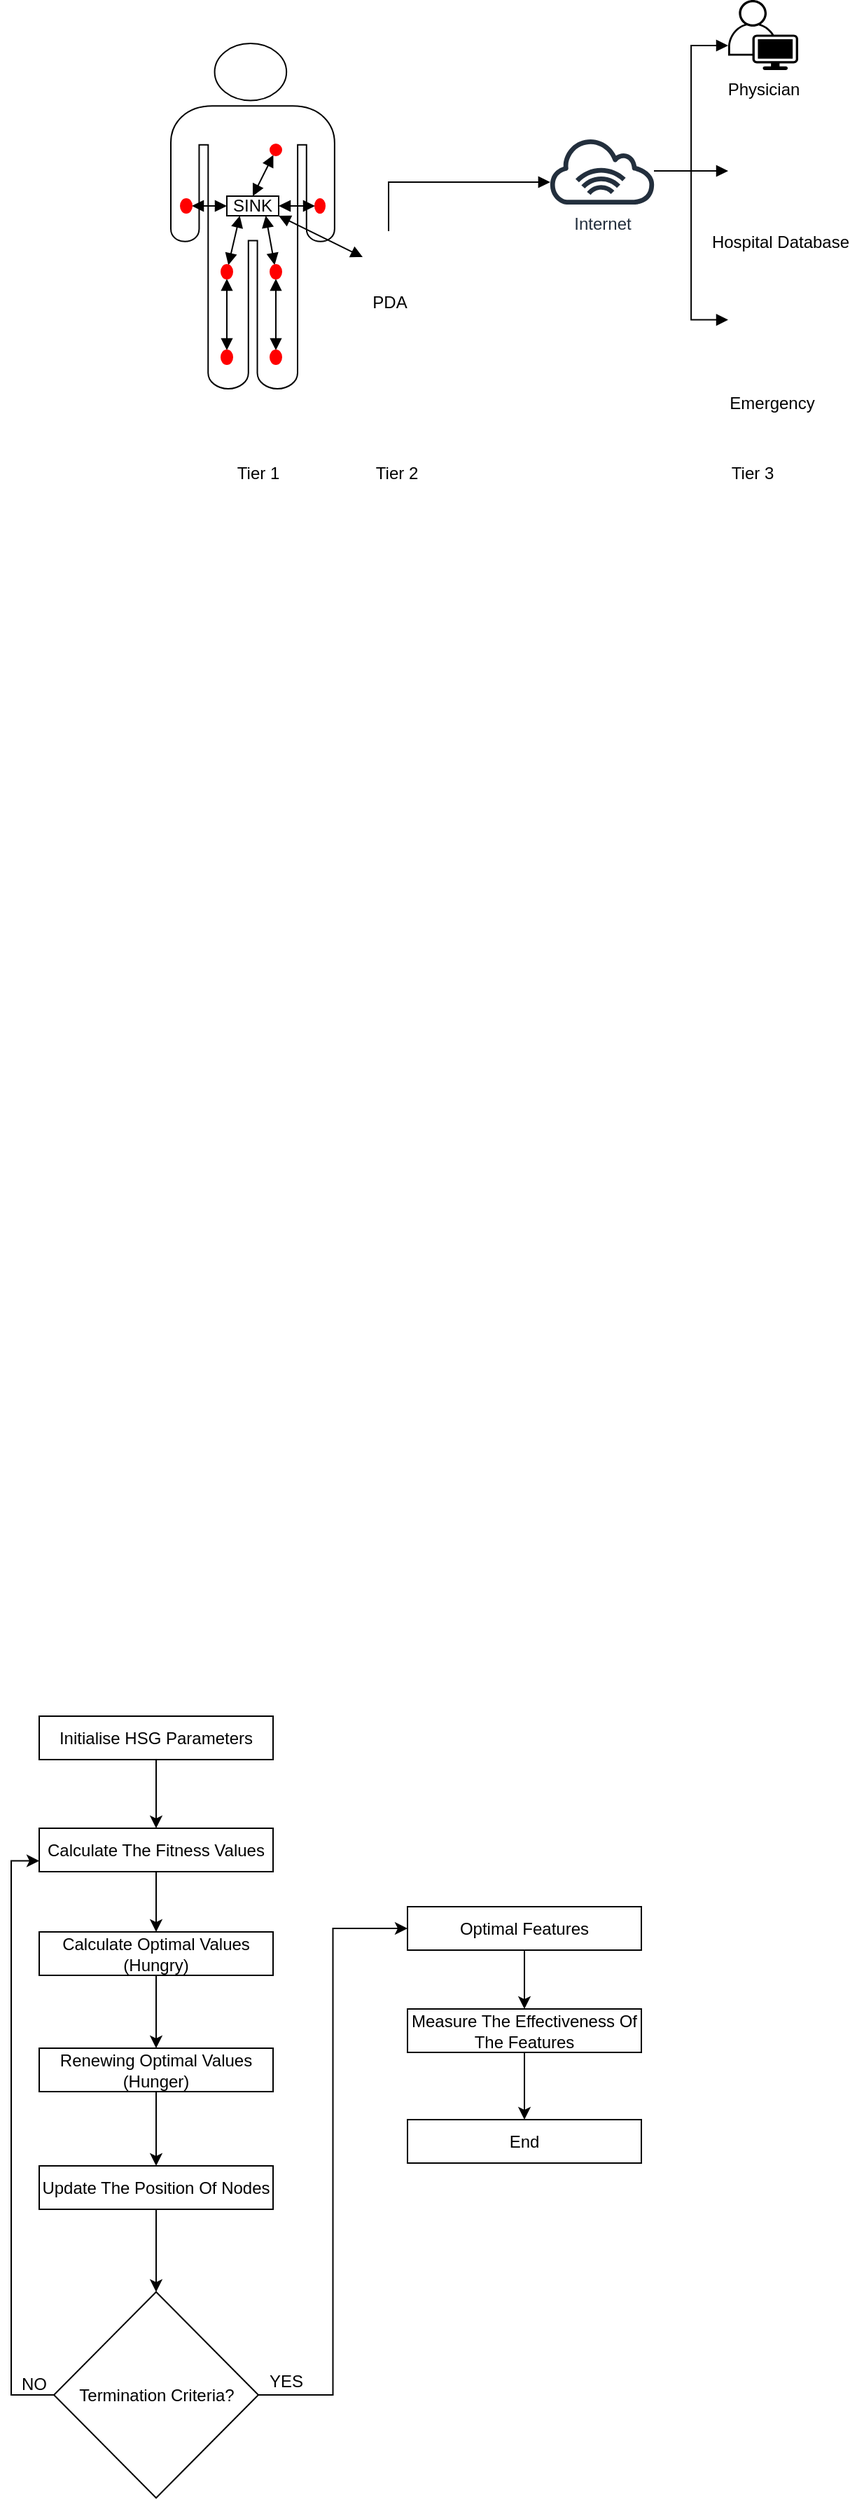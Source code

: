 <mxfile version="21.0.2" type="github">
  <diagram id="KdkBPKrEq4bngwRAP6pD" name="Page-1">
    <mxGraphModel dx="954" dy="616" grid="0" gridSize="10" guides="1" tooltips="1" connect="1" arrows="1" fold="1" page="1" pageScale="1" pageWidth="827" pageHeight="1169" math="0" shadow="0">
      <root>
        <mxCell id="0" />
        <mxCell id="1" parent="0" />
        <mxCell id="K7mLLM8VNK1RUqNP_vN0-10" value="Physician" style="points=[[0.35,0,0],[0.98,0.51,0],[1,0.71,0],[0.67,1,0],[0,0.795,0],[0,0.65,0]];verticalLabelPosition=bottom;sketch=0;html=1;verticalAlign=top;aspect=fixed;align=center;pointerEvents=1;shape=mxgraph.cisco19.user;fillColor=#000000;strokeColor=none;" parent="1" vertex="1">
          <mxGeometry x="628" y="74" width="50" height="50" as="geometry" />
        </mxCell>
        <mxCell id="K7mLLM8VNK1RUqNP_vN0-57" value="" style="shape=mxgraph.signs.people.man_1;html=1;pointerEvents=1;fillColor=#FFFFFF;strokeColor=default;verticalLabelPosition=bottom;verticalAlign=top;align=center;strokeWidth=1;fillStyle=solid;perimeterSpacing=4;" parent="1" vertex="1">
          <mxGeometry x="230" y="105" width="117" height="246.5" as="geometry" />
        </mxCell>
        <mxCell id="K7mLLM8VNK1RUqNP_vN0-67" style="edgeStyle=none;rounded=0;orthogonalLoop=1;jettySize=auto;html=1;startArrow=block;startFill=1;endArrow=block;endFill=1;entryX=0.5;entryY=1;entryDx=0;entryDy=0;" parent="1" source="K7mLLM8VNK1RUqNP_vN0-43" target="K7mLLM8VNK1RUqNP_vN0-60" edge="1">
          <mxGeometry relative="1" as="geometry">
            <mxPoint x="297" y="272" as="targetPoint" />
          </mxGeometry>
        </mxCell>
        <mxCell id="K7mLLM8VNK1RUqNP_vN0-43" value="" style="ellipse;fillColor=strokeColor;strokeColor=#FF0000;" parent="1" vertex="1">
          <mxGeometry x="301" y="324" width="8" height="10" as="geometry" />
        </mxCell>
        <mxCell id="K7mLLM8VNK1RUqNP_vN0-68" style="edgeStyle=none;rounded=0;orthogonalLoop=1;jettySize=auto;html=1;entryX=0.5;entryY=1;entryDx=0;entryDy=0;startArrow=block;startFill=1;endArrow=block;endFill=1;" parent="1" source="K7mLLM8VNK1RUqNP_vN0-47" target="K7mLLM8VNK1RUqNP_vN0-61" edge="1">
          <mxGeometry relative="1" as="geometry" />
        </mxCell>
        <mxCell id="K7mLLM8VNK1RUqNP_vN0-47" value="" style="ellipse;fillColor=strokeColor;strokeColor=#FF0000;" parent="1" vertex="1">
          <mxGeometry x="266" y="324" width="8" height="10" as="geometry" />
        </mxCell>
        <mxCell id="K7mLLM8VNK1RUqNP_vN0-66" style="edgeStyle=none;rounded=0;orthogonalLoop=1;jettySize=auto;html=1;entryX=0.5;entryY=0;entryDx=0;entryDy=0;startArrow=block;startFill=1;endArrow=block;endFill=1;" parent="1" source="K7mLLM8VNK1RUqNP_vN0-48" target="K7mLLM8VNK1RUqNP_vN0-62" edge="1">
          <mxGeometry relative="1" as="geometry" />
        </mxCell>
        <mxCell id="K7mLLM8VNK1RUqNP_vN0-48" value="" style="ellipse;fillColor=strokeColor;strokeColor=#FF0000;" parent="1" vertex="1">
          <mxGeometry x="301" y="177" width="8" height="8" as="geometry" />
        </mxCell>
        <mxCell id="K7mLLM8VNK1RUqNP_vN0-65" style="edgeStyle=none;rounded=0;orthogonalLoop=1;jettySize=auto;html=1;startArrow=block;startFill=1;endArrow=block;endFill=1;" parent="1" source="K7mLLM8VNK1RUqNP_vN0-49" target="K7mLLM8VNK1RUqNP_vN0-62" edge="1">
          <mxGeometry relative="1" as="geometry" />
        </mxCell>
        <mxCell id="K7mLLM8VNK1RUqNP_vN0-49" value="" style="ellipse;fillColor=strokeColor;strokeColor=#FF0000;" parent="1" vertex="1">
          <mxGeometry x="333" y="216" width="7" height="10" as="geometry" />
        </mxCell>
        <mxCell id="K7mLLM8VNK1RUqNP_vN0-64" style="edgeStyle=none;rounded=0;orthogonalLoop=1;jettySize=auto;html=1;exitX=1;exitY=0.5;exitDx=0;exitDy=0;entryX=0;entryY=0.5;entryDx=0;entryDy=0;startArrow=block;startFill=1;endArrow=block;endFill=1;" parent="1" source="K7mLLM8VNK1RUqNP_vN0-50" target="K7mLLM8VNK1RUqNP_vN0-62" edge="1">
          <mxGeometry relative="1" as="geometry" />
        </mxCell>
        <mxCell id="K7mLLM8VNK1RUqNP_vN0-50" value="" style="ellipse;fillColor=strokeColor;strokeColor=#FF0000;" parent="1" vertex="1">
          <mxGeometry x="237" y="216" width="8" height="10" as="geometry" />
        </mxCell>
        <mxCell id="K7mLLM8VNK1RUqNP_vN0-70" style="edgeStyle=none;rounded=0;orthogonalLoop=1;jettySize=auto;html=1;entryX=0.75;entryY=1;entryDx=0;entryDy=0;startArrow=block;startFill=1;endArrow=block;endFill=1;" parent="1" source="K7mLLM8VNK1RUqNP_vN0-60" target="K7mLLM8VNK1RUqNP_vN0-62" edge="1">
          <mxGeometry relative="1" as="geometry" />
        </mxCell>
        <mxCell id="K7mLLM8VNK1RUqNP_vN0-60" value="" style="ellipse;fillColor=strokeColor;strokeColor=#FF0000;" parent="1" vertex="1">
          <mxGeometry x="301" y="263" width="8" height="10" as="geometry" />
        </mxCell>
        <mxCell id="K7mLLM8VNK1RUqNP_vN0-69" style="edgeStyle=none;rounded=0;orthogonalLoop=1;jettySize=auto;html=1;entryX=0.25;entryY=1;entryDx=0;entryDy=0;startArrow=block;startFill=1;endArrow=block;endFill=1;" parent="1" source="K7mLLM8VNK1RUqNP_vN0-61" target="K7mLLM8VNK1RUqNP_vN0-62" edge="1">
          <mxGeometry relative="1" as="geometry" />
        </mxCell>
        <mxCell id="K7mLLM8VNK1RUqNP_vN0-61" value="" style="ellipse;fillColor=strokeColor;strokeColor=#FF0000;" parent="1" vertex="1">
          <mxGeometry x="266" y="263" width="8" height="10" as="geometry" />
        </mxCell>
        <mxCell id="K7mLLM8VNK1RUqNP_vN0-76" style="rounded=0;orthogonalLoop=1;jettySize=auto;html=1;exitX=1;exitY=1;exitDx=0;exitDy=0;entryX=0;entryY=0.5;entryDx=0;entryDy=0;startArrow=block;startFill=1;endArrow=block;endFill=1;" parent="1" source="K7mLLM8VNK1RUqNP_vN0-62" target="K7mLLM8VNK1RUqNP_vN0-74" edge="1">
          <mxGeometry relative="1" as="geometry" />
        </mxCell>
        <mxCell id="K7mLLM8VNK1RUqNP_vN0-62" value="SINK" style="rounded=0;whiteSpace=wrap;html=1;fillStyle=solid;strokeColor=default;strokeWidth=1;fillColor=#FFFFFF;" parent="1" vertex="1">
          <mxGeometry x="270" y="214" width="37" height="14" as="geometry" />
        </mxCell>
        <mxCell id="K7mLLM8VNK1RUqNP_vN0-82" style="edgeStyle=orthogonalEdgeStyle;rounded=0;orthogonalLoop=1;jettySize=auto;html=1;startArrow=none;startFill=0;endArrow=block;endFill=1;" parent="1" source="K7mLLM8VNK1RUqNP_vN0-74" target="K7mLLM8VNK1RUqNP_vN0-78" edge="1">
          <mxGeometry relative="1" as="geometry">
            <mxPoint x="540" y="244" as="targetPoint" />
            <Array as="points">
              <mxPoint x="386" y="204" />
            </Array>
          </mxGeometry>
        </mxCell>
        <mxCell id="K7mLLM8VNK1RUqNP_vN0-74" value="PDA" style="shape=image;html=1;verticalAlign=top;verticalLabelPosition=bottom;labelBackgroundColor=#ffffff;imageAspect=0;aspect=fixed;image=https://cdn1.iconfinder.com/data/icons/DarkGlass_Reworked/128x128/devices/pda_black.png;fillStyle=solid;strokeColor=default;strokeWidth=1;fillColor=#000000;" parent="1" vertex="1">
          <mxGeometry x="367" y="239" width="37" height="37" as="geometry" />
        </mxCell>
        <mxCell id="K7mLLM8VNK1RUqNP_vN0-83" style="edgeStyle=orthogonalEdgeStyle;rounded=0;orthogonalLoop=1;jettySize=auto;html=1;entryX=0;entryY=0.65;entryDx=0;entryDy=0;entryPerimeter=0;startArrow=none;startFill=0;endArrow=block;endFill=1;" parent="1" source="K7mLLM8VNK1RUqNP_vN0-78" target="K7mLLM8VNK1RUqNP_vN0-10" edge="1">
          <mxGeometry relative="1" as="geometry" />
        </mxCell>
        <mxCell id="K7mLLM8VNK1RUqNP_vN0-84" style="edgeStyle=orthogonalEdgeStyle;rounded=0;orthogonalLoop=1;jettySize=auto;html=1;startArrow=none;startFill=0;endArrow=block;endFill=1;" parent="1" source="K7mLLM8VNK1RUqNP_vN0-78" target="K7mLLM8VNK1RUqNP_vN0-79" edge="1">
          <mxGeometry relative="1" as="geometry" />
        </mxCell>
        <mxCell id="K7mLLM8VNK1RUqNP_vN0-85" style="edgeStyle=orthogonalEdgeStyle;rounded=0;orthogonalLoop=1;jettySize=auto;html=1;entryX=0;entryY=0.25;entryDx=0;entryDy=0;startArrow=none;startFill=0;endArrow=block;endFill=1;" parent="1" source="K7mLLM8VNK1RUqNP_vN0-78" target="K7mLLM8VNK1RUqNP_vN0-81" edge="1">
          <mxGeometry relative="1" as="geometry" />
        </mxCell>
        <mxCell id="K7mLLM8VNK1RUqNP_vN0-78" value="Internet" style="sketch=0;outlineConnect=0;fontColor=#232F3E;gradientColor=none;fillColor=#232F3D;strokeColor=none;dashed=0;verticalLabelPosition=bottom;verticalAlign=top;align=center;html=1;fontSize=12;fontStyle=0;aspect=fixed;pointerEvents=1;shape=mxgraph.aws4.internet_alt1;fillStyle=solid;strokeWidth=1;" parent="1" vertex="1">
          <mxGeometry x="499" y="172" width="78" height="48" as="geometry" />
        </mxCell>
        <mxCell id="K7mLLM8VNK1RUqNP_vN0-79" value="Hospital Database" style="shape=image;html=1;verticalAlign=top;verticalLabelPosition=bottom;labelBackgroundColor=#ffffff;imageAspect=0;aspect=fixed;image=https://cdn2.iconfinder.com/data/icons/css-vol-2/24/organisation-128.png;fillStyle=solid;strokeColor=default;strokeWidth=1;fillColor=#000000;" parent="1" vertex="1">
          <mxGeometry x="628" y="159" width="74" height="74" as="geometry" />
        </mxCell>
        <mxCell id="K7mLLM8VNK1RUqNP_vN0-81" value="Emergency" style="shape=image;html=1;verticalAlign=top;verticalLabelPosition=bottom;labelBackgroundColor=#ffffff;imageAspect=0;aspect=fixed;image=https://cdn4.iconfinder.com/data/icons/aiga-symbol-signs/612/aiga_first_aid_bg-128.png;fillStyle=solid;strokeColor=default;strokeWidth=1;fillColor=#000000;" parent="1" vertex="1">
          <mxGeometry x="628" y="287" width="61" height="61" as="geometry" />
        </mxCell>
        <mxCell id="6DetATG0JLhXx_KVdzPv-1" value="Tier 1" style="text;html=1;align=center;verticalAlign=middle;resizable=0;points=[];autosize=1;strokeColor=none;fillColor=none;" parent="1" vertex="1">
          <mxGeometry x="268" y="399" width="48" height="26" as="geometry" />
        </mxCell>
        <mxCell id="6DetATG0JLhXx_KVdzPv-2" value="Tier 2" style="text;html=1;align=center;verticalAlign=middle;resizable=0;points=[];autosize=1;strokeColor=none;fillColor=none;" parent="1" vertex="1">
          <mxGeometry x="367" y="399" width="48" height="26" as="geometry" />
        </mxCell>
        <mxCell id="6DetATG0JLhXx_KVdzPv-3" value="Tier 3" style="text;html=1;align=center;verticalAlign=middle;resizable=0;points=[];autosize=1;strokeColor=none;fillColor=none;" parent="1" vertex="1">
          <mxGeometry x="621" y="399" width="48" height="26" as="geometry" />
        </mxCell>
        <mxCell id="6DetATG0JLhXx_KVdzPv-22" style="edgeStyle=orthogonalEdgeStyle;rounded=0;orthogonalLoop=1;jettySize=auto;html=1;" parent="1" source="6DetATG0JLhXx_KVdzPv-6" target="6DetATG0JLhXx_KVdzPv-8" edge="1">
          <mxGeometry relative="1" as="geometry" />
        </mxCell>
        <mxCell id="6DetATG0JLhXx_KVdzPv-6" value="Optimal Features" style="rounded=0;whiteSpace=wrap;html=1;" parent="1" vertex="1">
          <mxGeometry x="399" y="1435" width="167" height="31" as="geometry" />
        </mxCell>
        <mxCell id="6DetATG0JLhXx_KVdzPv-23" style="edgeStyle=orthogonalEdgeStyle;rounded=0;orthogonalLoop=1;jettySize=auto;html=1;entryX=0.5;entryY=0;entryDx=0;entryDy=0;" parent="1" source="6DetATG0JLhXx_KVdzPv-8" target="6DetATG0JLhXx_KVdzPv-9" edge="1">
          <mxGeometry relative="1" as="geometry" />
        </mxCell>
        <mxCell id="6DetATG0JLhXx_KVdzPv-8" value="Measure The Effectiveness Of The Features" style="rounded=0;whiteSpace=wrap;html=1;" parent="1" vertex="1">
          <mxGeometry x="399" y="1508" width="167" height="31" as="geometry" />
        </mxCell>
        <mxCell id="6DetATG0JLhXx_KVdzPv-9" value="End" style="rounded=0;whiteSpace=wrap;html=1;" parent="1" vertex="1">
          <mxGeometry x="399" y="1587" width="167" height="31" as="geometry" />
        </mxCell>
        <mxCell id="6DetATG0JLhXx_KVdzPv-20" style="edgeStyle=orthogonalEdgeStyle;rounded=0;orthogonalLoop=1;jettySize=auto;html=1;entryX=0.5;entryY=0;entryDx=0;entryDy=0;" parent="1" source="6DetATG0JLhXx_KVdzPv-10" target="6DetATG0JLhXx_KVdzPv-15" edge="1">
          <mxGeometry relative="1" as="geometry" />
        </mxCell>
        <mxCell id="6DetATG0JLhXx_KVdzPv-10" value="Update The Position Of Nodes" style="rounded=0;whiteSpace=wrap;html=1;" parent="1" vertex="1">
          <mxGeometry x="136" y="1620" width="167" height="31" as="geometry" />
        </mxCell>
        <mxCell id="6DetATG0JLhXx_KVdzPv-19" style="edgeStyle=orthogonalEdgeStyle;rounded=0;orthogonalLoop=1;jettySize=auto;html=1;entryX=0.5;entryY=0;entryDx=0;entryDy=0;" parent="1" source="6DetATG0JLhXx_KVdzPv-11" target="6DetATG0JLhXx_KVdzPv-10" edge="1">
          <mxGeometry relative="1" as="geometry" />
        </mxCell>
        <mxCell id="6DetATG0JLhXx_KVdzPv-11" value="Renewing Optimal Values (Hunger)" style="rounded=0;whiteSpace=wrap;html=1;" parent="1" vertex="1">
          <mxGeometry x="136" y="1536" width="167" height="31" as="geometry" />
        </mxCell>
        <mxCell id="6DetATG0JLhXx_KVdzPv-18" style="edgeStyle=orthogonalEdgeStyle;rounded=0;orthogonalLoop=1;jettySize=auto;html=1;entryX=0.5;entryY=0;entryDx=0;entryDy=0;" parent="1" source="6DetATG0JLhXx_KVdzPv-12" target="6DetATG0JLhXx_KVdzPv-11" edge="1">
          <mxGeometry relative="1" as="geometry" />
        </mxCell>
        <mxCell id="6DetATG0JLhXx_KVdzPv-12" value="Calculate Optimal Values (Hungry)" style="rounded=0;whiteSpace=wrap;html=1;" parent="1" vertex="1">
          <mxGeometry x="136" y="1453" width="167" height="31" as="geometry" />
        </mxCell>
        <mxCell id="6DetATG0JLhXx_KVdzPv-17" style="edgeStyle=orthogonalEdgeStyle;rounded=0;orthogonalLoop=1;jettySize=auto;html=1;" parent="1" source="6DetATG0JLhXx_KVdzPv-13" target="6DetATG0JLhXx_KVdzPv-12" edge="1">
          <mxGeometry relative="1" as="geometry" />
        </mxCell>
        <mxCell id="6DetATG0JLhXx_KVdzPv-13" value="Calculate The Fitness Values" style="rounded=0;whiteSpace=wrap;html=1;" parent="1" vertex="1">
          <mxGeometry x="136" y="1379" width="167" height="31" as="geometry" />
        </mxCell>
        <mxCell id="6DetATG0JLhXx_KVdzPv-16" style="edgeStyle=orthogonalEdgeStyle;rounded=0;orthogonalLoop=1;jettySize=auto;html=1;" parent="1" source="6DetATG0JLhXx_KVdzPv-14" target="6DetATG0JLhXx_KVdzPv-13" edge="1">
          <mxGeometry relative="1" as="geometry" />
        </mxCell>
        <mxCell id="6DetATG0JLhXx_KVdzPv-14" value="Initialise HSG Parameters" style="rounded=0;whiteSpace=wrap;html=1;" parent="1" vertex="1">
          <mxGeometry x="136" y="1299" width="167" height="31" as="geometry" />
        </mxCell>
        <mxCell id="6DetATG0JLhXx_KVdzPv-21" style="edgeStyle=orthogonalEdgeStyle;rounded=0;orthogonalLoop=1;jettySize=auto;html=1;entryX=0;entryY=0.5;entryDx=0;entryDy=0;" parent="1" source="6DetATG0JLhXx_KVdzPv-15" target="6DetATG0JLhXx_KVdzPv-6" edge="1">
          <mxGeometry relative="1" as="geometry" />
        </mxCell>
        <mxCell id="e-Th2vYjj82iViit0ePh-1" style="edgeStyle=orthogonalEdgeStyle;rounded=0;orthogonalLoop=1;jettySize=auto;html=1;entryX=0;entryY=0.75;entryDx=0;entryDy=0;" edge="1" parent="1" source="6DetATG0JLhXx_KVdzPv-15" target="6DetATG0JLhXx_KVdzPv-13">
          <mxGeometry relative="1" as="geometry">
            <Array as="points">
              <mxPoint x="116" y="1784" />
              <mxPoint x="116" y="1402" />
            </Array>
          </mxGeometry>
        </mxCell>
        <mxCell id="6DetATG0JLhXx_KVdzPv-15" value="Termination Criteria?" style="rhombus;whiteSpace=wrap;html=1;" parent="1" vertex="1">
          <mxGeometry x="146.5" y="1710" width="146" height="147" as="geometry" />
        </mxCell>
        <mxCell id="e-Th2vYjj82iViit0ePh-3" value="YES" style="text;html=1;align=center;verticalAlign=middle;resizable=0;points=[];autosize=1;strokeColor=none;fillColor=none;" vertex="1" parent="1">
          <mxGeometry x="291" y="1761" width="42" height="26" as="geometry" />
        </mxCell>
        <mxCell id="e-Th2vYjj82iViit0ePh-4" value="NO" style="text;html=1;align=center;verticalAlign=middle;resizable=0;points=[];autosize=1;strokeColor=none;fillColor=none;" vertex="1" parent="1">
          <mxGeometry x="114" y="1763" width="36" height="26" as="geometry" />
        </mxCell>
      </root>
    </mxGraphModel>
  </diagram>
</mxfile>
